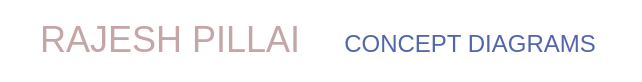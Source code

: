 <mxfile version="21.7.5" type="github">
  <diagram name="Page-1" id="Si3TmL1HpiABUJQwDJJA">
    <mxGraphModel dx="872" dy="491" grid="1" gridSize="10" guides="1" tooltips="1" connect="1" arrows="1" fold="1" page="1" pageScale="1" pageWidth="850" pageHeight="1100" math="0" shadow="0">
      <root>
        <mxCell id="0" />
        <mxCell id="1" parent="0" />
        <mxCell id="eLfbE6LILlzCmEPhJ3s3-1" value="RAJESH PILLAI" style="text;html=1;strokeColor=none;fillColor=none;align=center;verticalAlign=middle;whiteSpace=wrap;rounded=0;fontSize=18;fontColor=#c4a6a6;" vertex="1" parent="1">
          <mxGeometry x="210" y="10" width="170" height="40" as="geometry" />
        </mxCell>
        <mxCell id="eLfbE6LILlzCmEPhJ3s3-2" value="CONCEPT DIAGRAMS" style="text;html=1;strokeColor=none;fillColor=none;align=center;verticalAlign=middle;whiteSpace=wrap;rounded=0;fontColor=#5266AA;" vertex="1" parent="1">
          <mxGeometry x="360" y="17" width="170" height="30" as="geometry" />
        </mxCell>
      </root>
    </mxGraphModel>
  </diagram>
</mxfile>

